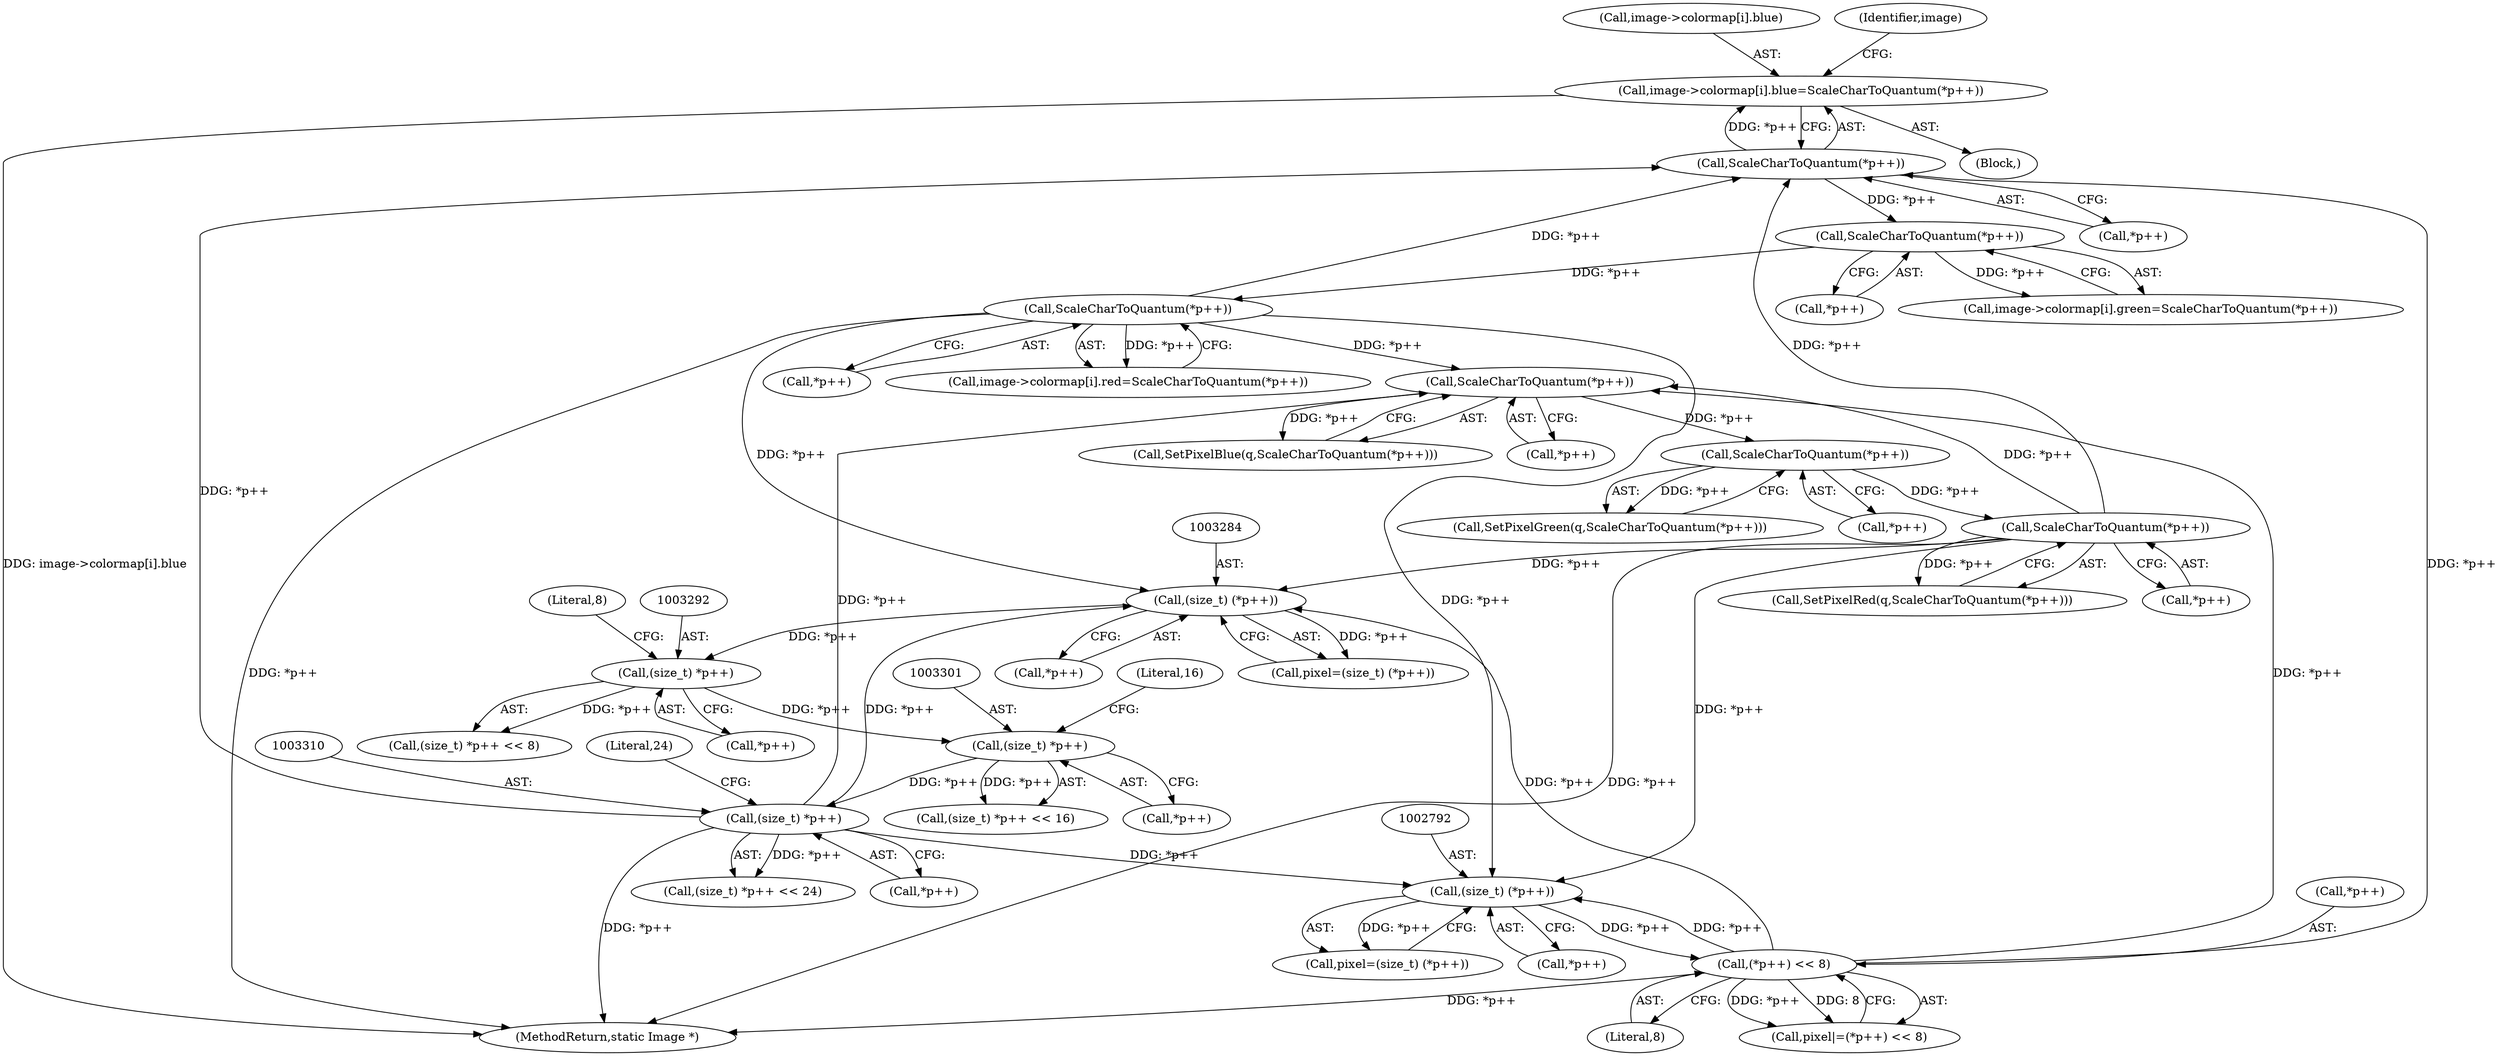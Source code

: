digraph "0_ImageMagick_f6e9d0d9955e85bdd7540b251cd50d598dacc5e6_3@array" {
"1001595" [label="(Call,image->colormap[i].blue=ScaleCharToQuantum(*p++))"];
"1001603" [label="(Call,ScaleCharToQuantum(*p++))"];
"1003132" [label="(Call,ScaleCharToQuantum(*p++))"];
"1003126" [label="(Call,ScaleCharToQuantum(*p++))"];
"1003120" [label="(Call,ScaleCharToQuantum(*p++))"];
"1003309" [label="(Call,(size_t) *p++)"];
"1003300" [label="(Call,(size_t) *p++)"];
"1003291" [label="(Call,(size_t) *p++)"];
"1003283" [label="(Call,(size_t) (*p++))"];
"1002798" [label="(Call,(*p++) << 8)"];
"1002791" [label="(Call,(size_t) (*p++))"];
"1001627" [label="(Call,ScaleCharToQuantum(*p++))"];
"1001615" [label="(Call,ScaleCharToQuantum(*p++))"];
"1003666" [label="(MethodReturn,static Image *)"];
"1003314" [label="(Literal,24)"];
"1003124" [label="(Call,SetPixelGreen(q,ScaleCharToQuantum(*p++)))"];
"1001607" [label="(Call,image->colormap[i].green=ScaleCharToQuantum(*p++))"];
"1002798" [label="(Call,(*p++) << 8)"];
"1003120" [label="(Call,ScaleCharToQuantum(*p++))"];
"1001628" [label="(Call,*p++)"];
"1001594" [label="(Block,)"];
"1003311" [label="(Call,*p++)"];
"1001604" [label="(Call,*p++)"];
"1001615" [label="(Call,ScaleCharToQuantum(*p++))"];
"1001596" [label="(Call,image->colormap[i].blue)"];
"1002799" [label="(Call,*p++)"];
"1002789" [label="(Call,pixel=(size_t) (*p++))"];
"1002791" [label="(Call,(size_t) (*p++))"];
"1003293" [label="(Call,*p++)"];
"1003281" [label="(Call,pixel=(size_t) (*p++))"];
"1003296" [label="(Literal,8)"];
"1002796" [label="(Call,pixel|=(*p++) << 8)"];
"1003291" [label="(Call,(size_t) *p++)"];
"1003300" [label="(Call,(size_t) *p++)"];
"1001603" [label="(Call,ScaleCharToQuantum(*p++))"];
"1003118" [label="(Call,SetPixelBlue(q,ScaleCharToQuantum(*p++)))"];
"1003290" [label="(Call,(size_t) *p++ << 8)"];
"1003299" [label="(Call,(size_t) *p++ << 16)"];
"1003305" [label="(Literal,16)"];
"1001595" [label="(Call,image->colormap[i].blue=ScaleCharToQuantum(*p++))"];
"1002793" [label="(Call,*p++)"];
"1002802" [label="(Literal,8)"];
"1003121" [label="(Call,*p++)"];
"1003302" [label="(Call,*p++)"];
"1001616" [label="(Call,*p++)"];
"1001619" [label="(Call,image->colormap[i].red=ScaleCharToQuantum(*p++))"];
"1001627" [label="(Call,ScaleCharToQuantum(*p++))"];
"1001611" [label="(Identifier,image)"];
"1003130" [label="(Call,SetPixelRed(q,ScaleCharToQuantum(*p++)))"];
"1003126" [label="(Call,ScaleCharToQuantum(*p++))"];
"1003308" [label="(Call,(size_t) *p++ << 24)"];
"1003309" [label="(Call,(size_t) *p++)"];
"1003132" [label="(Call,ScaleCharToQuantum(*p++))"];
"1003283" [label="(Call,(size_t) (*p++))"];
"1003127" [label="(Call,*p++)"];
"1003133" [label="(Call,*p++)"];
"1003285" [label="(Call,*p++)"];
"1001595" -> "1001594"  [label="AST: "];
"1001595" -> "1001603"  [label="CFG: "];
"1001596" -> "1001595"  [label="AST: "];
"1001603" -> "1001595"  [label="AST: "];
"1001611" -> "1001595"  [label="CFG: "];
"1001595" -> "1003666"  [label="DDG: image->colormap[i].blue"];
"1001603" -> "1001595"  [label="DDG: *p++"];
"1001603" -> "1001604"  [label="CFG: "];
"1001604" -> "1001603"  [label="AST: "];
"1003132" -> "1001603"  [label="DDG: *p++"];
"1003309" -> "1001603"  [label="DDG: *p++"];
"1002798" -> "1001603"  [label="DDG: *p++"];
"1001627" -> "1001603"  [label="DDG: *p++"];
"1001603" -> "1001615"  [label="DDG: *p++"];
"1003132" -> "1003130"  [label="AST: "];
"1003132" -> "1003133"  [label="CFG: "];
"1003133" -> "1003132"  [label="AST: "];
"1003130" -> "1003132"  [label="CFG: "];
"1003132" -> "1003666"  [label="DDG: *p++"];
"1003132" -> "1002791"  [label="DDG: *p++"];
"1003132" -> "1003120"  [label="DDG: *p++"];
"1003132" -> "1003130"  [label="DDG: *p++"];
"1003126" -> "1003132"  [label="DDG: *p++"];
"1003132" -> "1003283"  [label="DDG: *p++"];
"1003126" -> "1003124"  [label="AST: "];
"1003126" -> "1003127"  [label="CFG: "];
"1003127" -> "1003126"  [label="AST: "];
"1003124" -> "1003126"  [label="CFG: "];
"1003126" -> "1003124"  [label="DDG: *p++"];
"1003120" -> "1003126"  [label="DDG: *p++"];
"1003120" -> "1003118"  [label="AST: "];
"1003120" -> "1003121"  [label="CFG: "];
"1003121" -> "1003120"  [label="AST: "];
"1003118" -> "1003120"  [label="CFG: "];
"1003120" -> "1003118"  [label="DDG: *p++"];
"1003309" -> "1003120"  [label="DDG: *p++"];
"1002798" -> "1003120"  [label="DDG: *p++"];
"1001627" -> "1003120"  [label="DDG: *p++"];
"1003309" -> "1003308"  [label="AST: "];
"1003309" -> "1003311"  [label="CFG: "];
"1003310" -> "1003309"  [label="AST: "];
"1003311" -> "1003309"  [label="AST: "];
"1003314" -> "1003309"  [label="CFG: "];
"1003309" -> "1003666"  [label="DDG: *p++"];
"1003309" -> "1002791"  [label="DDG: *p++"];
"1003309" -> "1003283"  [label="DDG: *p++"];
"1003309" -> "1003308"  [label="DDG: *p++"];
"1003300" -> "1003309"  [label="DDG: *p++"];
"1003300" -> "1003299"  [label="AST: "];
"1003300" -> "1003302"  [label="CFG: "];
"1003301" -> "1003300"  [label="AST: "];
"1003302" -> "1003300"  [label="AST: "];
"1003305" -> "1003300"  [label="CFG: "];
"1003300" -> "1003299"  [label="DDG: *p++"];
"1003291" -> "1003300"  [label="DDG: *p++"];
"1003291" -> "1003290"  [label="AST: "];
"1003291" -> "1003293"  [label="CFG: "];
"1003292" -> "1003291"  [label="AST: "];
"1003293" -> "1003291"  [label="AST: "];
"1003296" -> "1003291"  [label="CFG: "];
"1003291" -> "1003290"  [label="DDG: *p++"];
"1003283" -> "1003291"  [label="DDG: *p++"];
"1003283" -> "1003281"  [label="AST: "];
"1003283" -> "1003285"  [label="CFG: "];
"1003284" -> "1003283"  [label="AST: "];
"1003285" -> "1003283"  [label="AST: "];
"1003281" -> "1003283"  [label="CFG: "];
"1003283" -> "1003281"  [label="DDG: *p++"];
"1002798" -> "1003283"  [label="DDG: *p++"];
"1001627" -> "1003283"  [label="DDG: *p++"];
"1002798" -> "1002796"  [label="AST: "];
"1002798" -> "1002802"  [label="CFG: "];
"1002799" -> "1002798"  [label="AST: "];
"1002802" -> "1002798"  [label="AST: "];
"1002796" -> "1002798"  [label="CFG: "];
"1002798" -> "1003666"  [label="DDG: *p++"];
"1002798" -> "1002791"  [label="DDG: *p++"];
"1002798" -> "1002796"  [label="DDG: *p++"];
"1002798" -> "1002796"  [label="DDG: 8"];
"1002791" -> "1002798"  [label="DDG: *p++"];
"1002791" -> "1002789"  [label="AST: "];
"1002791" -> "1002793"  [label="CFG: "];
"1002792" -> "1002791"  [label="AST: "];
"1002793" -> "1002791"  [label="AST: "];
"1002789" -> "1002791"  [label="CFG: "];
"1002791" -> "1002789"  [label="DDG: *p++"];
"1001627" -> "1002791"  [label="DDG: *p++"];
"1001627" -> "1001619"  [label="AST: "];
"1001627" -> "1001628"  [label="CFG: "];
"1001628" -> "1001627"  [label="AST: "];
"1001619" -> "1001627"  [label="CFG: "];
"1001627" -> "1003666"  [label="DDG: *p++"];
"1001627" -> "1001619"  [label="DDG: *p++"];
"1001615" -> "1001627"  [label="DDG: *p++"];
"1001615" -> "1001607"  [label="AST: "];
"1001615" -> "1001616"  [label="CFG: "];
"1001616" -> "1001615"  [label="AST: "];
"1001607" -> "1001615"  [label="CFG: "];
"1001615" -> "1001607"  [label="DDG: *p++"];
}
